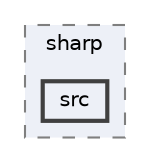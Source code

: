digraph "C:/Users/arisc/OneDrive/Documents/GitHub/FINAL/EcoEats-Project/node_modules/sharp/src"
{
 // LATEX_PDF_SIZE
  bgcolor="transparent";
  edge [fontname=Helvetica,fontsize=10,labelfontname=Helvetica,labelfontsize=10];
  node [fontname=Helvetica,fontsize=10,shape=box,height=0.2,width=0.4];
  compound=true
  subgraph clusterdir_8c80cd133ec75d8300a7e659ffdac5ba {
    graph [ bgcolor="#edf0f7", pencolor="grey50", label="sharp", fontname=Helvetica,fontsize=10 style="filled,dashed", URL="dir_8c80cd133ec75d8300a7e659ffdac5ba.html",tooltip=""]
  dir_0a1600819540331aca3fbdaaa0c68e69 [label="src", fillcolor="#edf0f7", color="grey25", style="filled,bold", URL="dir_0a1600819540331aca3fbdaaa0c68e69.html",tooltip=""];
  }
}
